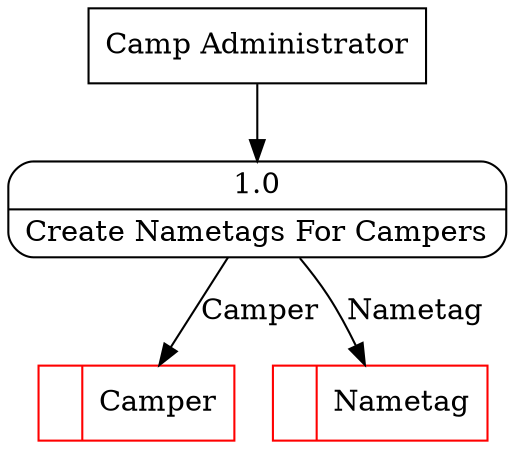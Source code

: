 digraph dfd2{ 
node[shape=record]
200 [label="<f0>  |<f1> Camper " color=red];
201 [label="<f0>  |<f1> Nametag " color=red];
202 [label="Camp Administrator" shape=box];
203 [label="{<f0> 1.0|<f1> Create Nametags For Campers }" shape=Mrecord];
202 -> 203
203 -> 201 [label="Nametag"]
203 -> 200 [label="Camper"]
}